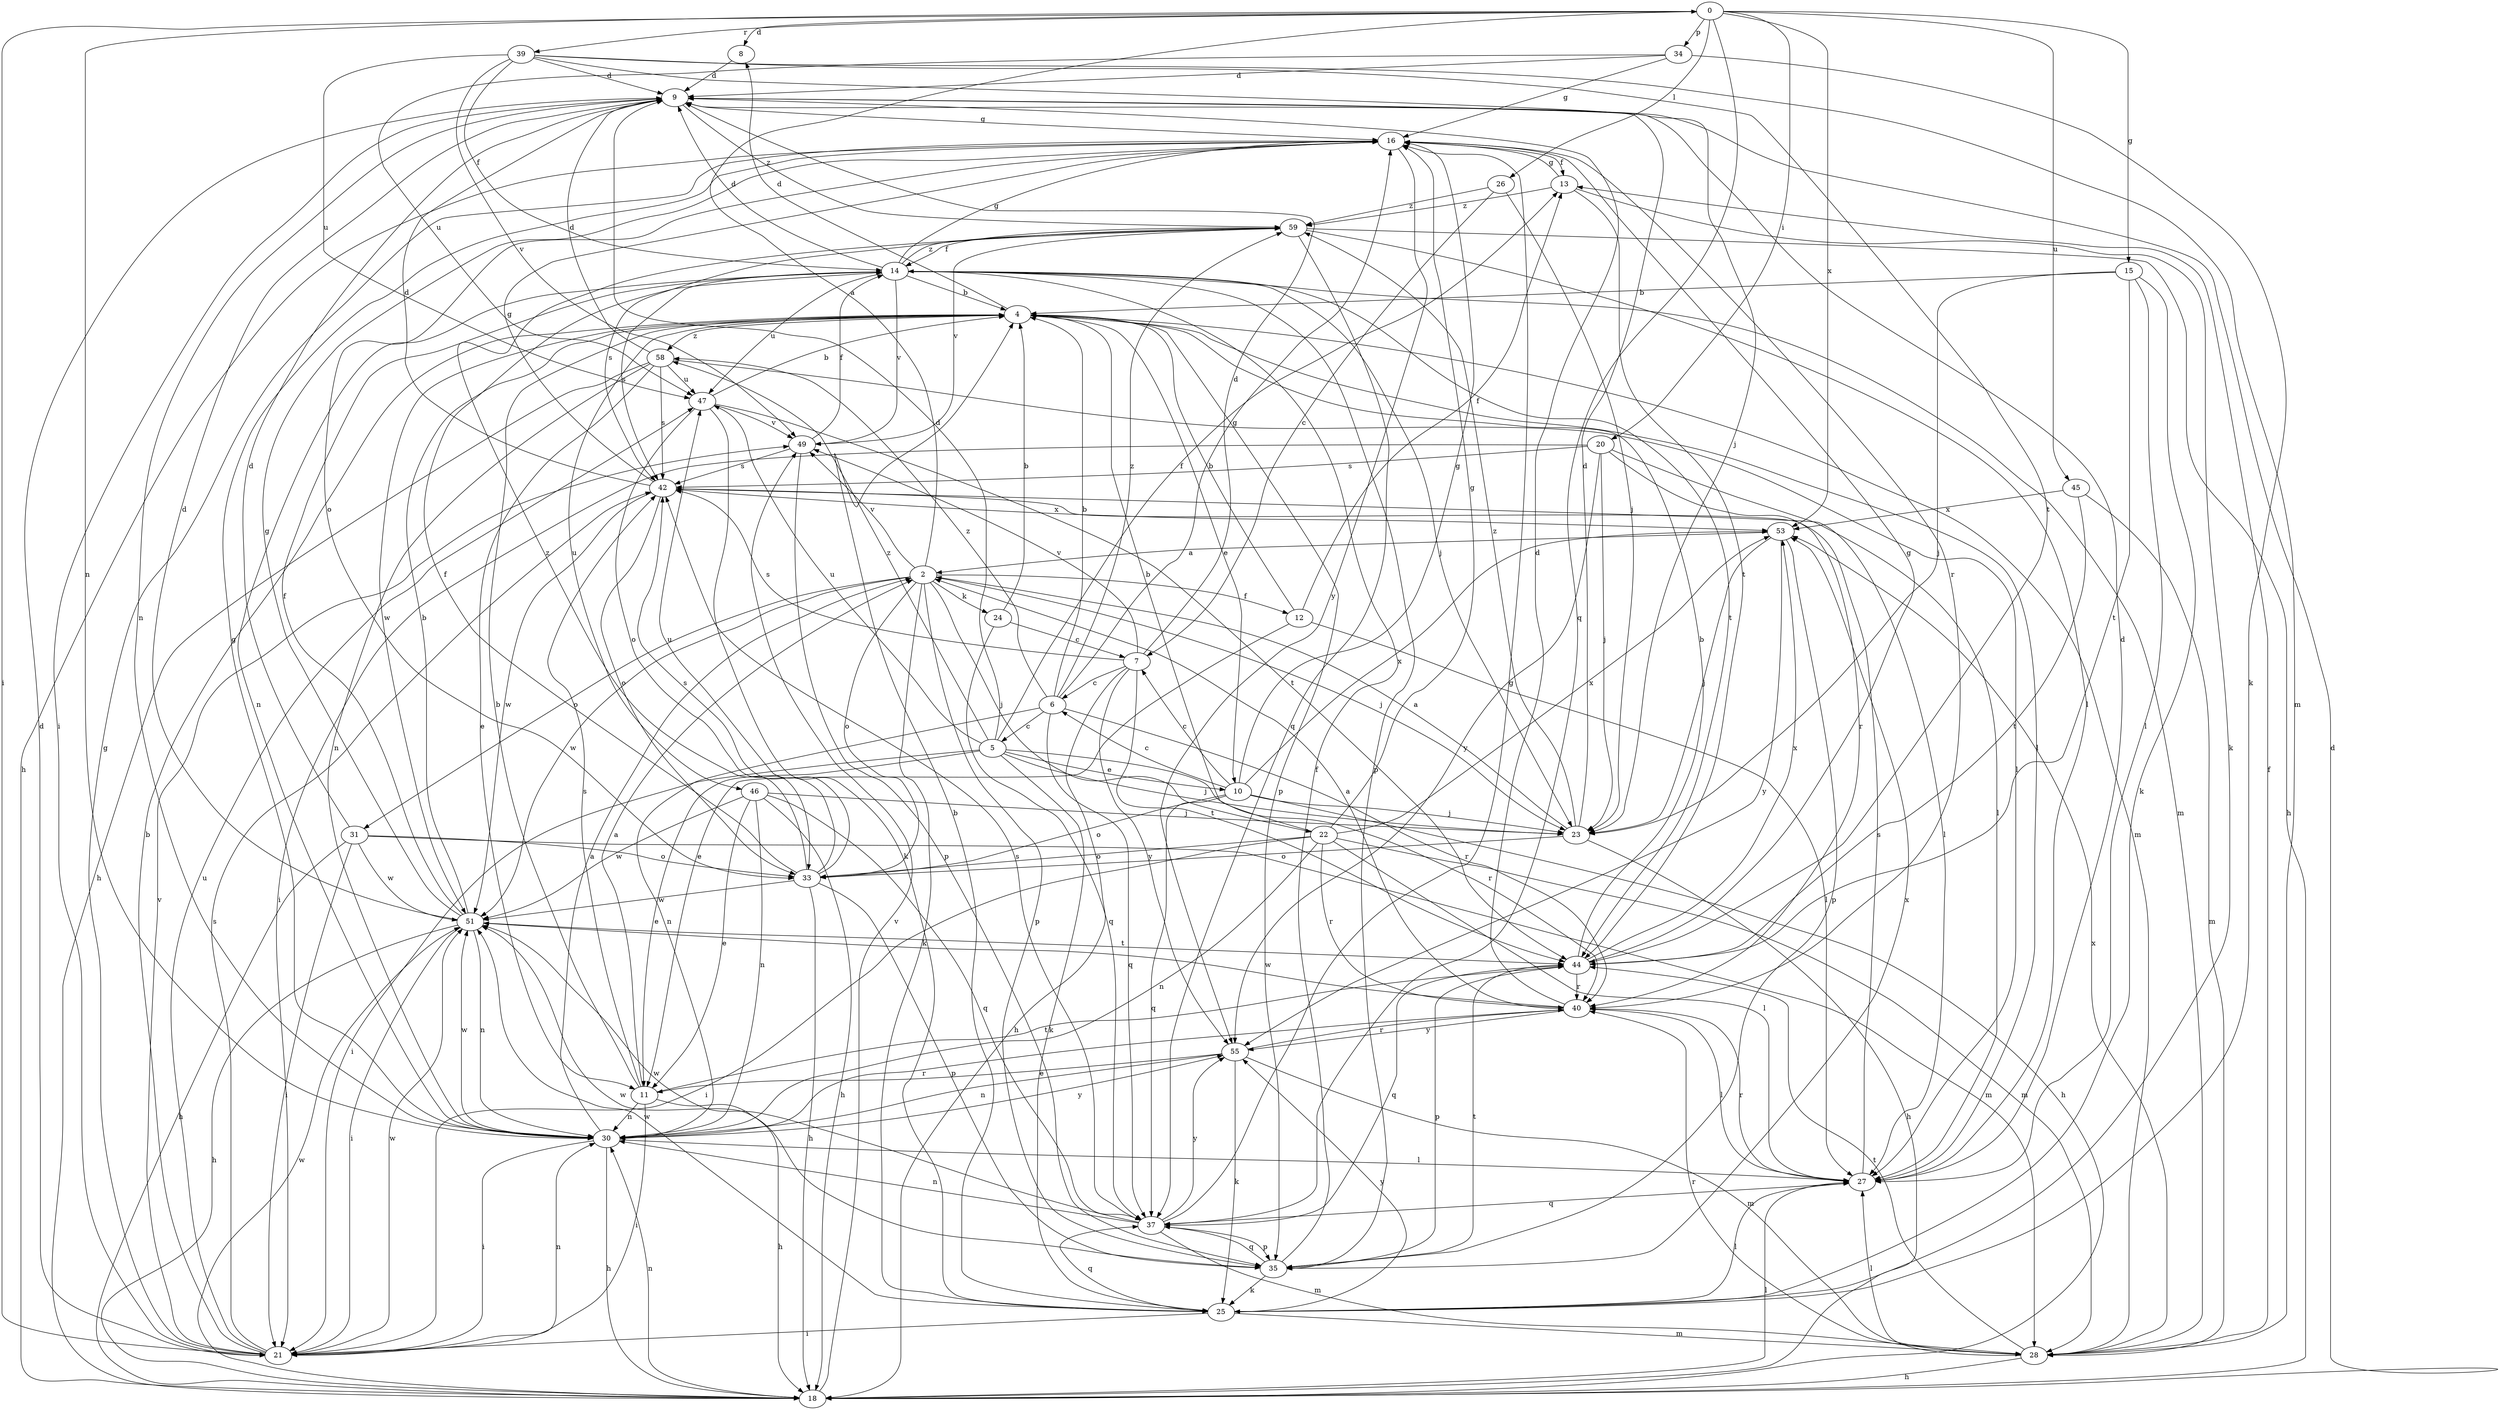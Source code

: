 strict digraph  {
0;
2;
4;
5;
6;
7;
8;
9;
10;
11;
12;
13;
14;
15;
16;
18;
20;
21;
22;
23;
24;
25;
26;
27;
28;
30;
31;
33;
34;
35;
37;
39;
40;
42;
44;
45;
46;
47;
49;
51;
53;
55;
58;
59;
0 -> 8  [label=d];
0 -> 15  [label=g];
0 -> 20  [label=i];
0 -> 21  [label=i];
0 -> 26  [label=l];
0 -> 30  [label=n];
0 -> 34  [label=p];
0 -> 37  [label=q];
0 -> 39  [label=r];
0 -> 45  [label=u];
0 -> 53  [label=x];
2 -> 0  [label=a];
2 -> 12  [label=f];
2 -> 22  [label=j];
2 -> 23  [label=j];
2 -> 24  [label=k];
2 -> 25  [label=k];
2 -> 31  [label=o];
2 -> 33  [label=o];
2 -> 35  [label=p];
2 -> 49  [label=v];
2 -> 51  [label=w];
4 -> 8  [label=d];
4 -> 10  [label=e];
4 -> 27  [label=l];
4 -> 28  [label=m];
4 -> 35  [label=p];
4 -> 46  [label=u];
4 -> 51  [label=w];
4 -> 58  [label=z];
5 -> 9  [label=d];
5 -> 10  [label=e];
5 -> 11  [label=e];
5 -> 13  [label=f];
5 -> 21  [label=i];
5 -> 23  [label=j];
5 -> 25  [label=k];
5 -> 40  [label=r];
5 -> 47  [label=u];
5 -> 58  [label=z];
6 -> 4  [label=b];
6 -> 5  [label=c];
6 -> 16  [label=g];
6 -> 30  [label=n];
6 -> 37  [label=q];
6 -> 40  [label=r];
6 -> 58  [label=z];
6 -> 59  [label=z];
7 -> 6  [label=c];
7 -> 9  [label=d];
7 -> 18  [label=h];
7 -> 42  [label=s];
7 -> 44  [label=t];
7 -> 49  [label=v];
7 -> 55  [label=y];
8 -> 9  [label=d];
9 -> 16  [label=g];
9 -> 21  [label=i];
9 -> 30  [label=n];
9 -> 59  [label=z];
10 -> 6  [label=c];
10 -> 7  [label=c];
10 -> 16  [label=g];
10 -> 18  [label=h];
10 -> 23  [label=j];
10 -> 33  [label=o];
10 -> 37  [label=q];
10 -> 53  [label=x];
11 -> 2  [label=a];
11 -> 4  [label=b];
11 -> 18  [label=h];
11 -> 21  [label=i];
11 -> 30  [label=n];
11 -> 42  [label=s];
11 -> 44  [label=t];
12 -> 4  [label=b];
12 -> 11  [label=e];
12 -> 13  [label=f];
12 -> 27  [label=l];
13 -> 16  [label=g];
13 -> 25  [label=k];
13 -> 44  [label=t];
13 -> 59  [label=z];
14 -> 4  [label=b];
14 -> 9  [label=d];
14 -> 16  [label=g];
14 -> 23  [label=j];
14 -> 28  [label=m];
14 -> 30  [label=n];
14 -> 35  [label=p];
14 -> 42  [label=s];
14 -> 44  [label=t];
14 -> 47  [label=u];
14 -> 49  [label=v];
14 -> 59  [label=z];
15 -> 4  [label=b];
15 -> 23  [label=j];
15 -> 25  [label=k];
15 -> 27  [label=l];
15 -> 44  [label=t];
16 -> 13  [label=f];
16 -> 18  [label=h];
16 -> 33  [label=o];
16 -> 40  [label=r];
16 -> 55  [label=y];
18 -> 9  [label=d];
18 -> 27  [label=l];
18 -> 30  [label=n];
18 -> 49  [label=v];
18 -> 51  [label=w];
20 -> 21  [label=i];
20 -> 23  [label=j];
20 -> 27  [label=l];
20 -> 40  [label=r];
20 -> 42  [label=s];
20 -> 55  [label=y];
21 -> 4  [label=b];
21 -> 9  [label=d];
21 -> 16  [label=g];
21 -> 30  [label=n];
21 -> 42  [label=s];
21 -> 47  [label=u];
21 -> 49  [label=v];
21 -> 51  [label=w];
22 -> 4  [label=b];
22 -> 16  [label=g];
22 -> 21  [label=i];
22 -> 27  [label=l];
22 -> 28  [label=m];
22 -> 30  [label=n];
22 -> 33  [label=o];
22 -> 40  [label=r];
22 -> 53  [label=x];
23 -> 2  [label=a];
23 -> 9  [label=d];
23 -> 18  [label=h];
23 -> 33  [label=o];
23 -> 59  [label=z];
24 -> 4  [label=b];
24 -> 7  [label=c];
24 -> 37  [label=q];
25 -> 4  [label=b];
25 -> 21  [label=i];
25 -> 27  [label=l];
25 -> 28  [label=m];
25 -> 37  [label=q];
25 -> 51  [label=w];
25 -> 55  [label=y];
26 -> 7  [label=c];
26 -> 23  [label=j];
26 -> 59  [label=z];
27 -> 9  [label=d];
27 -> 37  [label=q];
27 -> 40  [label=r];
27 -> 42  [label=s];
28 -> 13  [label=f];
28 -> 18  [label=h];
28 -> 27  [label=l];
28 -> 40  [label=r];
28 -> 44  [label=t];
28 -> 53  [label=x];
30 -> 2  [label=a];
30 -> 16  [label=g];
30 -> 18  [label=h];
30 -> 21  [label=i];
30 -> 27  [label=l];
30 -> 40  [label=r];
30 -> 51  [label=w];
30 -> 55  [label=y];
31 -> 9  [label=d];
31 -> 18  [label=h];
31 -> 21  [label=i];
31 -> 28  [label=m];
31 -> 33  [label=o];
31 -> 51  [label=w];
33 -> 14  [label=f];
33 -> 18  [label=h];
33 -> 35  [label=p];
33 -> 42  [label=s];
33 -> 47  [label=u];
33 -> 51  [label=w];
33 -> 59  [label=z];
34 -> 9  [label=d];
34 -> 16  [label=g];
34 -> 25  [label=k];
34 -> 47  [label=u];
35 -> 14  [label=f];
35 -> 25  [label=k];
35 -> 37  [label=q];
35 -> 44  [label=t];
35 -> 51  [label=w];
35 -> 53  [label=x];
37 -> 16  [label=g];
37 -> 28  [label=m];
37 -> 30  [label=n];
37 -> 35  [label=p];
37 -> 42  [label=s];
37 -> 51  [label=w];
37 -> 55  [label=y];
39 -> 9  [label=d];
39 -> 14  [label=f];
39 -> 23  [label=j];
39 -> 28  [label=m];
39 -> 44  [label=t];
39 -> 47  [label=u];
39 -> 49  [label=v];
40 -> 2  [label=a];
40 -> 9  [label=d];
40 -> 27  [label=l];
40 -> 51  [label=w];
40 -> 55  [label=y];
42 -> 9  [label=d];
42 -> 16  [label=g];
42 -> 27  [label=l];
42 -> 33  [label=o];
42 -> 51  [label=w];
42 -> 53  [label=x];
44 -> 4  [label=b];
44 -> 16  [label=g];
44 -> 35  [label=p];
44 -> 37  [label=q];
44 -> 40  [label=r];
44 -> 53  [label=x];
45 -> 28  [label=m];
45 -> 44  [label=t];
45 -> 53  [label=x];
46 -> 11  [label=e];
46 -> 18  [label=h];
46 -> 23  [label=j];
46 -> 30  [label=n];
46 -> 37  [label=q];
46 -> 51  [label=w];
47 -> 4  [label=b];
47 -> 25  [label=k];
47 -> 33  [label=o];
47 -> 44  [label=t];
47 -> 49  [label=v];
49 -> 14  [label=f];
49 -> 35  [label=p];
49 -> 42  [label=s];
51 -> 4  [label=b];
51 -> 9  [label=d];
51 -> 14  [label=f];
51 -> 16  [label=g];
51 -> 18  [label=h];
51 -> 21  [label=i];
51 -> 30  [label=n];
51 -> 44  [label=t];
53 -> 2  [label=a];
53 -> 23  [label=j];
53 -> 35  [label=p];
53 -> 55  [label=y];
55 -> 11  [label=e];
55 -> 25  [label=k];
55 -> 28  [label=m];
55 -> 30  [label=n];
55 -> 40  [label=r];
58 -> 9  [label=d];
58 -> 11  [label=e];
58 -> 18  [label=h];
58 -> 27  [label=l];
58 -> 30  [label=n];
58 -> 42  [label=s];
58 -> 47  [label=u];
59 -> 14  [label=f];
59 -> 18  [label=h];
59 -> 27  [label=l];
59 -> 37  [label=q];
59 -> 42  [label=s];
59 -> 49  [label=v];
}
